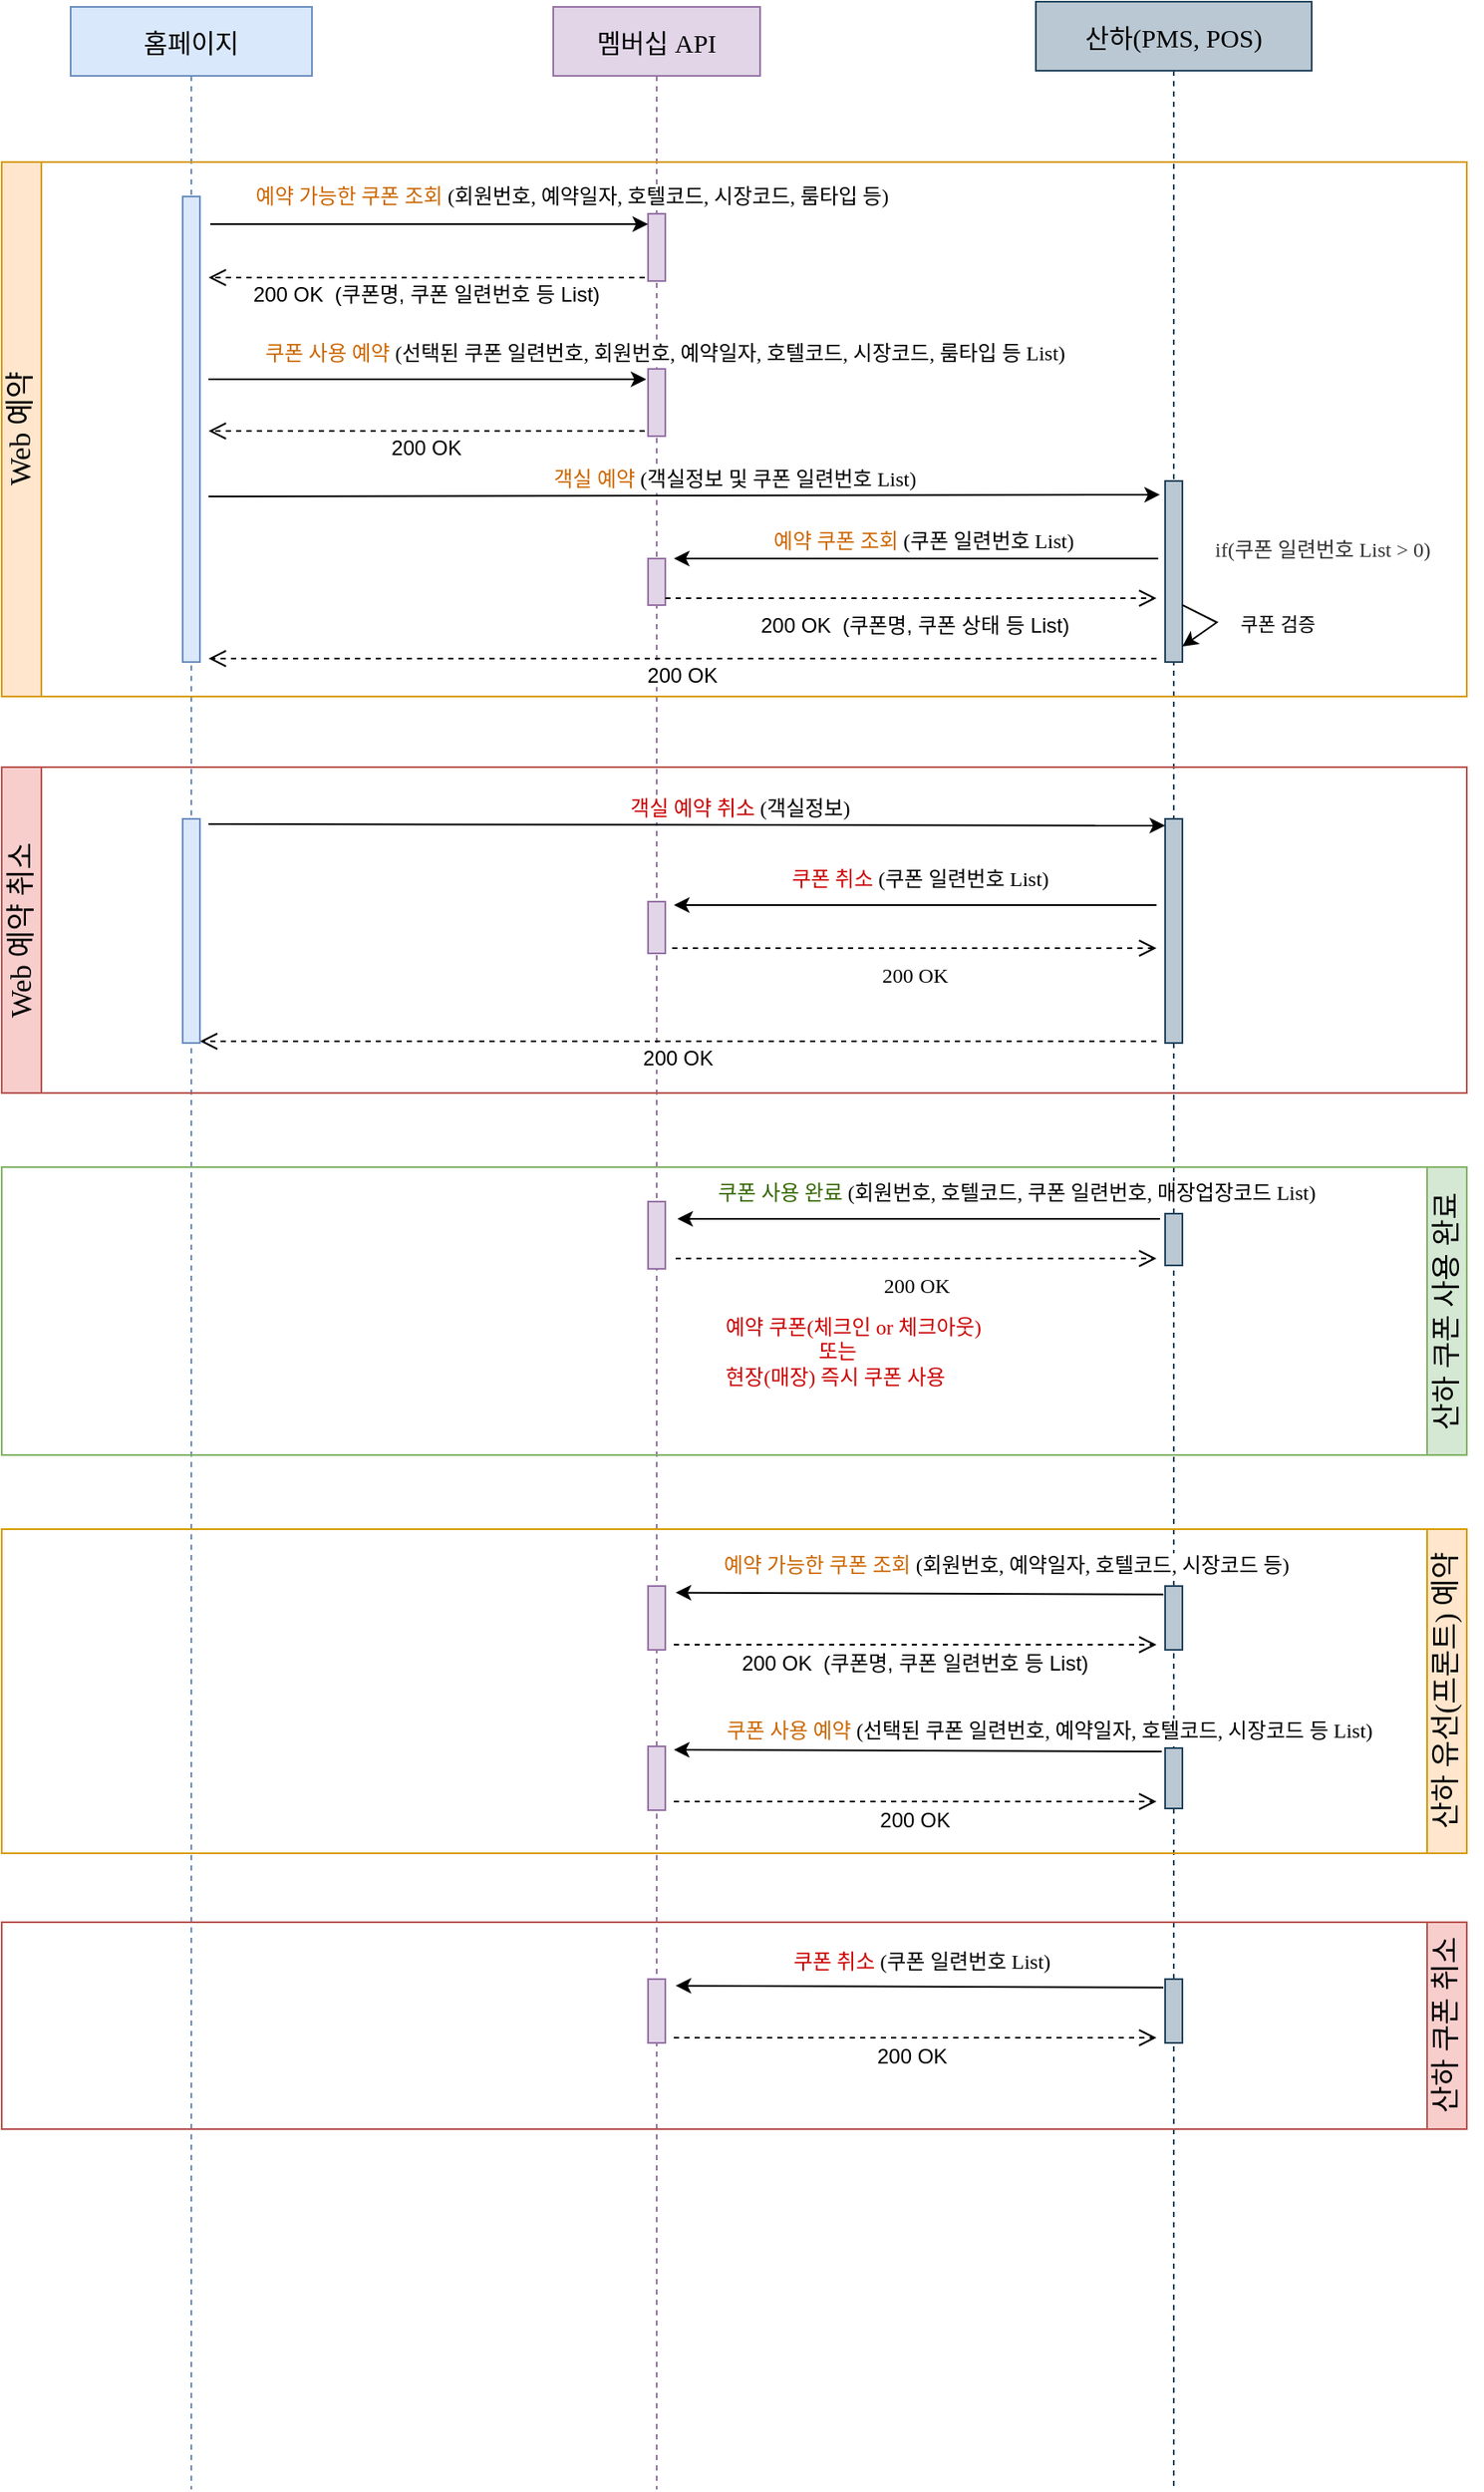 <mxfile version="20.8.13" type="github">
  <diagram name="페이지-1" id="i2_iW8WWWB51VXID4rfu">
    <mxGraphModel dx="1434" dy="804" grid="1" gridSize="10" guides="1" tooltips="1" connect="1" arrows="1" fold="1" page="1" pageScale="1" pageWidth="1654" pageHeight="2336" math="0" shadow="0">
      <root>
        <mxCell id="0" />
        <mxCell id="1" parent="0" />
        <mxCell id="uAVWBllw0vdzFXxvWoM9-3" value="멤버십 API" style="shape=umlLifeline;perimeter=lifelinePerimeter;container=1;collapsible=0;recursiveResize=0;rounded=0;shadow=0;strokeWidth=1;fillColor=#e1d5e7;strokeColor=#9673a6;size=40;fontFamily=Verdana;fontSize=15;" vertex="1" parent="1">
          <mxGeometry x="320" y="80" width="120" height="1440" as="geometry" />
        </mxCell>
        <mxCell id="uAVWBllw0vdzFXxvWoM9-4" value="" style="points=[];perimeter=orthogonalPerimeter;rounded=0;shadow=0;strokeWidth=1;fillColor=#e1d5e7;strokeColor=#9673a6;" vertex="1" parent="uAVWBllw0vdzFXxvWoM9-3">
          <mxGeometry x="55" y="210" width="10" height="39" as="geometry" />
        </mxCell>
        <mxCell id="uAVWBllw0vdzFXxvWoM9-24" value="" style="points=[];perimeter=orthogonalPerimeter;rounded=0;shadow=0;strokeWidth=1;fillColor=#e1d5e7;strokeColor=#9673a6;" vertex="1" parent="uAVWBllw0vdzFXxvWoM9-3">
          <mxGeometry x="55" y="519" width="10" height="30" as="geometry" />
        </mxCell>
        <mxCell id="uAVWBllw0vdzFXxvWoM9-6" value="홈페이지" style="shape=umlLifeline;perimeter=lifelinePerimeter;container=1;collapsible=0;recursiveResize=0;rounded=0;shadow=0;strokeWidth=1;fillColor=#dae8fc;strokeColor=#6c8ebf;fontFamily=Verdana;fontSize=15;" vertex="1" parent="1">
          <mxGeometry x="40" y="80" width="140" height="1440" as="geometry" />
        </mxCell>
        <mxCell id="uAVWBllw0vdzFXxvWoM9-31" value="" style="points=[];perimeter=orthogonalPerimeter;rounded=0;shadow=0;strokeWidth=1;fillColor=#dae8fc;strokeColor=#6c8ebf;" vertex="1" parent="1">
          <mxGeometry x="105" y="190" width="10" height="270" as="geometry" />
        </mxCell>
        <mxCell id="uAVWBllw0vdzFXxvWoM9-9" value="산하(PMS, POS)" style="shape=umlLifeline;perimeter=lifelinePerimeter;container=1;collapsible=0;recursiveResize=0;rounded=0;shadow=0;strokeWidth=1;fillColor=#bac8d3;strokeColor=#23445d;fontFamily=Verdana;fontSize=15;" vertex="1" parent="1">
          <mxGeometry x="600" y="77" width="160" height="1443" as="geometry" />
        </mxCell>
        <mxCell id="uAVWBllw0vdzFXxvWoM9-14" value="" style="endArrow=classic;html=1;rounded=0;entryX=-0.1;entryY=0.154;entryDx=0;entryDy=0;entryPerimeter=0;" edge="1" parent="1" target="uAVWBllw0vdzFXxvWoM9-4">
          <mxGeometry width="50" height="50" relative="1" as="geometry">
            <mxPoint x="120" y="296" as="sourcePoint" />
            <mxPoint x="340" y="296" as="targetPoint" />
          </mxGeometry>
        </mxCell>
        <mxCell id="uAVWBllw0vdzFXxvWoM9-17" value="&lt;font color=&quot;#cc6600&quot;&gt;쿠폰 사용 예약&lt;/font&gt; (선택된 쿠폰 일련번호, 회원번호, 예약일자, 호텔코드, 시장코드, 룸타입 등 List)&amp;nbsp;" style="edgeLabel;html=1;align=center;verticalAlign=middle;resizable=0;points=[];fontFamily=Verdana;fontSize=12;" vertex="1" connectable="0" parent="uAVWBllw0vdzFXxvWoM9-14">
          <mxGeometry x="0.45" y="2" relative="1" as="geometry">
            <mxPoint x="82" y="-13" as="offset" />
          </mxGeometry>
        </mxCell>
        <mxCell id="uAVWBllw0vdzFXxvWoM9-16" value="200 OK" style="verticalAlign=bottom;endArrow=open;dashed=1;endSize=8;shadow=0;strokeWidth=1;fontSize=12;exitX=-0.2;exitY=0.769;exitDx=0;exitDy=0;exitPerimeter=0;" edge="1" parent="1">
          <mxGeometry y="19" relative="1" as="geometry">
            <mxPoint x="120" y="326" as="targetPoint" />
            <mxPoint x="373" y="325.991" as="sourcePoint" />
            <mxPoint as="offset" />
          </mxGeometry>
        </mxCell>
        <mxCell id="uAVWBllw0vdzFXxvWoM9-21" value="" style="endArrow=classic;html=1;rounded=0;entryX=-0.3;entryY=0.133;entryDx=0;entryDy=0;entryPerimeter=0;" edge="1" parent="1">
          <mxGeometry width="50" height="50" relative="1" as="geometry">
            <mxPoint x="120" y="364" as="sourcePoint" />
            <mxPoint x="672" y="362.965" as="targetPoint" />
          </mxGeometry>
        </mxCell>
        <mxCell id="uAVWBllw0vdzFXxvWoM9-22" value="&lt;font color=&quot;#cc6600&quot;&gt;객실 예약&lt;/font&gt; (객실정보 및 쿠폰 일련번호 List)" style="edgeLabel;html=1;align=center;verticalAlign=middle;resizable=0;points=[];fontFamily=Verdana;fontSize=12;" vertex="1" connectable="0" parent="uAVWBllw0vdzFXxvWoM9-21">
          <mxGeometry x="0.45" y="2" relative="1" as="geometry">
            <mxPoint x="-95" y="-8" as="offset" />
          </mxGeometry>
        </mxCell>
        <mxCell id="uAVWBllw0vdzFXxvWoM9-23" value="200 OK" style="verticalAlign=bottom;endArrow=open;dashed=1;endSize=8;shadow=0;strokeWidth=1;fontSize=12;" edge="1" parent="1">
          <mxGeometry y="19" relative="1" as="geometry">
            <mxPoint x="120" y="458" as="targetPoint" />
            <mxPoint x="670" y="458" as="sourcePoint" />
            <mxPoint as="offset" />
          </mxGeometry>
        </mxCell>
        <mxCell id="uAVWBllw0vdzFXxvWoM9-26" value="Web 예약" style="swimlane;horizontal=0;whiteSpace=wrap;html=1;startSize=23;fillColor=#ffe6cc;strokeColor=#d79b00;fontFamily=Verdana;fontSize=17;fontStyle=0" vertex="1" parent="1">
          <mxGeometry y="170" width="850" height="310" as="geometry" />
        </mxCell>
        <mxCell id="uAVWBllw0vdzFXxvWoM9-20" value="" style="points=[];perimeter=orthogonalPerimeter;rounded=0;shadow=0;strokeWidth=1;fillColor=#bac8d3;strokeColor=#23445d;" vertex="1" parent="uAVWBllw0vdzFXxvWoM9-26">
          <mxGeometry x="675" y="185" width="10" height="105" as="geometry" />
        </mxCell>
        <mxCell id="uAVWBllw0vdzFXxvWoM9-55" value="" style="points=[];perimeter=orthogonalPerimeter;rounded=0;shadow=0;strokeWidth=1;fillColor=#e1d5e7;strokeColor=#9673a6;" vertex="1" parent="uAVWBllw0vdzFXxvWoM9-26">
          <mxGeometry x="375" y="30" width="10" height="39" as="geometry" />
        </mxCell>
        <mxCell id="uAVWBllw0vdzFXxvWoM9-56" value="" style="endArrow=classic;html=1;rounded=0;entryX=-0.1;entryY=0.154;entryDx=0;entryDy=0;entryPerimeter=0;" edge="1" parent="uAVWBllw0vdzFXxvWoM9-26">
          <mxGeometry width="50" height="50" relative="1" as="geometry">
            <mxPoint x="121" y="36" as="sourcePoint" />
            <mxPoint x="375" y="36.006" as="targetPoint" />
          </mxGeometry>
        </mxCell>
        <mxCell id="uAVWBllw0vdzFXxvWoM9-57" value="&lt;font color=&quot;#cc6600&quot;&gt;예약 가능한 쿠폰 조회&lt;/font&gt; (회원번호, 예약일자, 호텔코드, 시장코드, 룸타입 등)&amp;nbsp;" style="edgeLabel;html=1;align=center;verticalAlign=middle;resizable=0;points=[];fontFamily=Verdana;fontSize=12;" vertex="1" connectable="0" parent="uAVWBllw0vdzFXxvWoM9-56">
          <mxGeometry x="0.45" y="2" relative="1" as="geometry">
            <mxPoint x="27" y="-14" as="offset" />
          </mxGeometry>
        </mxCell>
        <mxCell id="uAVWBllw0vdzFXxvWoM9-58" value="200 OK  (쿠폰명, 쿠폰 일련번호 등 List)" style="verticalAlign=bottom;endArrow=open;dashed=1;endSize=8;shadow=0;strokeWidth=1;fontSize=12;exitX=-0.2;exitY=0.769;exitDx=0;exitDy=0;exitPerimeter=0;" edge="1" parent="uAVWBllw0vdzFXxvWoM9-26">
          <mxGeometry y="19" relative="1" as="geometry">
            <mxPoint x="120" y="67" as="targetPoint" />
            <mxPoint x="373" y="66.991" as="sourcePoint" />
            <mxPoint as="offset" />
          </mxGeometry>
        </mxCell>
        <mxCell id="uAVWBllw0vdzFXxvWoM9-59" value="" style="points=[];perimeter=orthogonalPerimeter;rounded=0;shadow=0;strokeWidth=1;fillColor=#e1d5e7;strokeColor=#9673a6;" vertex="1" parent="uAVWBllw0vdzFXxvWoM9-26">
          <mxGeometry x="375" y="230" width="10" height="27" as="geometry" />
        </mxCell>
        <mxCell id="uAVWBllw0vdzFXxvWoM9-5" value="쿠폰 검증" style="endArrow=classic;html=1;rounded=0;exitX=1;exitY=0.714;exitDx=0;exitDy=0;exitPerimeter=0;entryX=1;entryY=0.943;entryDx=0;entryDy=0;entryPerimeter=0;" edge="1" parent="uAVWBllw0vdzFXxvWoM9-26">
          <mxGeometry x="-0.044" y="35" width="50" height="50" relative="1" as="geometry">
            <mxPoint x="685" y="256.97" as="sourcePoint" />
            <mxPoint x="685" y="281.015" as="targetPoint" />
            <Array as="points">
              <mxPoint x="705" y="267" />
            </Array>
            <mxPoint x="15" y="-28" as="offset" />
          </mxGeometry>
        </mxCell>
        <mxCell id="uAVWBllw0vdzFXxvWoM9-32" value="Web 예약 취소" style="swimlane;horizontal=0;whiteSpace=wrap;html=1;startSize=23;fillColor=#f8cecc;strokeColor=#b85450;fontFamily=Verdana;fontSize=17;fontStyle=0" vertex="1" parent="1">
          <mxGeometry y="521" width="850" height="189" as="geometry" />
        </mxCell>
        <mxCell id="uAVWBllw0vdzFXxvWoM9-34" value="" style="points=[];perimeter=orthogonalPerimeter;rounded=0;shadow=0;strokeWidth=1;fillColor=#bac8d3;strokeColor=#23445d;" vertex="1" parent="uAVWBllw0vdzFXxvWoM9-32">
          <mxGeometry x="675" y="30" width="10" height="130" as="geometry" />
        </mxCell>
        <mxCell id="uAVWBllw0vdzFXxvWoM9-35" value="" style="endArrow=classic;html=1;rounded=0;entryX=0;entryY=0.03;entryDx=0;entryDy=0;entryPerimeter=0;" edge="1" parent="uAVWBllw0vdzFXxvWoM9-32" target="uAVWBllw0vdzFXxvWoM9-34">
          <mxGeometry width="50" height="50" relative="1" as="geometry">
            <mxPoint x="120" y="33" as="sourcePoint" />
            <mxPoint x="660" y="33" as="targetPoint" />
          </mxGeometry>
        </mxCell>
        <mxCell id="uAVWBllw0vdzFXxvWoM9-36" value="&lt;font color=&quot;#cc0000&quot;&gt;객실 예약 취소&lt;/font&gt; (객실정보)" style="edgeLabel;html=1;align=center;verticalAlign=middle;resizable=0;points=[];fontFamily=Verdana;fontSize=12;" vertex="1" connectable="0" parent="uAVWBllw0vdzFXxvWoM9-35">
          <mxGeometry x="0.45" y="2" relative="1" as="geometry">
            <mxPoint x="-95" y="-8" as="offset" />
          </mxGeometry>
        </mxCell>
        <mxCell id="uAVWBllw0vdzFXxvWoM9-37" value="200 OK" style="verticalAlign=bottom;endArrow=open;dashed=1;endSize=8;shadow=0;strokeWidth=1;fontSize=12;" edge="1" parent="uAVWBllw0vdzFXxvWoM9-32">
          <mxGeometry y="19" relative="1" as="geometry">
            <mxPoint x="115" y="159" as="targetPoint" />
            <mxPoint x="670" y="159" as="sourcePoint" />
            <mxPoint as="offset" />
          </mxGeometry>
        </mxCell>
        <mxCell id="uAVWBllw0vdzFXxvWoM9-38" value="" style="endArrow=classic;html=1;rounded=0;" edge="1" parent="uAVWBllw0vdzFXxvWoM9-32">
          <mxGeometry width="50" height="50" relative="1" as="geometry">
            <mxPoint x="670" y="80" as="sourcePoint" />
            <mxPoint x="390" y="80" as="targetPoint" />
          </mxGeometry>
        </mxCell>
        <mxCell id="uAVWBllw0vdzFXxvWoM9-39" value="&lt;font color=&quot;#cc0000&quot; style=&quot;font-size: 12px;&quot;&gt;쿠폰 취소&lt;/font&gt; (쿠폰 일련번호 List)&amp;nbsp;" style="edgeLabel;html=1;align=center;verticalAlign=middle;resizable=0;points=[];fontFamily=Verdana;fontSize=12;" vertex="1" connectable="0" parent="uAVWBllw0vdzFXxvWoM9-38">
          <mxGeometry x="0.45" y="2" relative="1" as="geometry">
            <mxPoint x="67" y="-17" as="offset" />
          </mxGeometry>
        </mxCell>
        <mxCell id="uAVWBllw0vdzFXxvWoM9-54" value="" style="points=[];perimeter=orthogonalPerimeter;rounded=0;shadow=0;strokeWidth=1;fillColor=#dae8fc;strokeColor=#6c8ebf;" vertex="1" parent="uAVWBllw0vdzFXxvWoM9-32">
          <mxGeometry x="105" y="30" width="10" height="130" as="geometry" />
        </mxCell>
        <mxCell id="uAVWBllw0vdzFXxvWoM9-40" value="200 OK" style="verticalAlign=bottom;endArrow=open;dashed=1;endSize=8;shadow=0;strokeWidth=1;exitX=1.4;exitY=0.5;exitDx=0;exitDy=0;exitPerimeter=0;fontFamily=Verdana;fontSize=12;" edge="1" parent="1">
          <mxGeometry x="0.004" y="-25" relative="1" as="geometry">
            <mxPoint x="670" y="626" as="targetPoint" />
            <mxPoint x="389" y="626" as="sourcePoint" />
            <mxPoint as="offset" />
          </mxGeometry>
        </mxCell>
        <mxCell id="uAVWBllw0vdzFXxvWoM9-60" value="" style="endArrow=classic;html=1;rounded=0;exitX=-0.4;exitY=0.429;exitDx=0;exitDy=0;exitPerimeter=0;" edge="1" parent="1" source="uAVWBllw0vdzFXxvWoM9-20">
          <mxGeometry width="50" height="50" relative="1" as="geometry">
            <mxPoint x="800" y="390" as="sourcePoint" />
            <mxPoint x="390" y="400" as="targetPoint" />
          </mxGeometry>
        </mxCell>
        <mxCell id="uAVWBllw0vdzFXxvWoM9-61" value="&lt;font color=&quot;#cc6600&quot;&gt;예약 쿠폰 조회&lt;/font&gt; (쿠폰 일련번호 List)&amp;nbsp;" style="edgeLabel;html=1;align=center;verticalAlign=middle;resizable=0;points=[];fontFamily=Verdana;fontSize=12;" vertex="1" connectable="0" parent="uAVWBllw0vdzFXxvWoM9-60">
          <mxGeometry x="0.45" y="2" relative="1" as="geometry">
            <mxPoint x="68" y="-12" as="offset" />
          </mxGeometry>
        </mxCell>
        <mxCell id="uAVWBllw0vdzFXxvWoM9-62" value="200 OK  (쿠폰명, 쿠폰 상태 등 List)" style="verticalAlign=bottom;endArrow=open;dashed=1;endSize=8;shadow=0;strokeWidth=1;fontSize=12;exitX=1;exitY=0.852;exitDx=0;exitDy=0;exitPerimeter=0;" edge="1" parent="1">
          <mxGeometry x="0.018" y="-25" relative="1" as="geometry">
            <mxPoint x="670" y="423" as="targetPoint" />
            <mxPoint x="385" y="423.004" as="sourcePoint" />
            <mxPoint as="offset" />
          </mxGeometry>
        </mxCell>
        <mxCell id="uAVWBllw0vdzFXxvWoM9-63" value="산하 쿠폰 사용 완료" style="swimlane;horizontal=0;whiteSpace=wrap;html=1;startSize=23;fillColor=#d5e8d4;strokeColor=#82b366;fontFamily=Verdana;fontSize=17;fontStyle=0;direction=west;" vertex="1" parent="1">
          <mxGeometry y="753" width="850" height="167" as="geometry" />
        </mxCell>
        <mxCell id="uAVWBllw0vdzFXxvWoM9-64" value="" style="points=[];perimeter=orthogonalPerimeter;rounded=0;shadow=0;strokeWidth=1;fillColor=#bac8d3;strokeColor=#23445d;" vertex="1" parent="uAVWBllw0vdzFXxvWoM9-63">
          <mxGeometry x="675" y="27" width="10" height="30" as="geometry" />
        </mxCell>
        <mxCell id="uAVWBllw0vdzFXxvWoM9-65" value="" style="points=[];perimeter=orthogonalPerimeter;rounded=0;shadow=0;strokeWidth=1;fillColor=#e1d5e7;strokeColor=#9673a6;" vertex="1" parent="uAVWBllw0vdzFXxvWoM9-63">
          <mxGeometry x="375" y="20" width="10" height="39" as="geometry" />
        </mxCell>
        <mxCell id="uAVWBllw0vdzFXxvWoM9-66" value="" style="endArrow=classic;html=1;rounded=0;exitX=0;exitY=0.76;exitDx=0;exitDy=0;exitPerimeter=0;" edge="1" parent="uAVWBllw0vdzFXxvWoM9-63">
          <mxGeometry width="50" height="50" relative="1" as="geometry">
            <mxPoint x="672" y="30" as="sourcePoint" />
            <mxPoint x="392" y="30" as="targetPoint" />
          </mxGeometry>
        </mxCell>
        <mxCell id="uAVWBllw0vdzFXxvWoM9-67" value="&lt;font color=&quot;#336600&quot; style=&quot;font-size: 12px;&quot;&gt;쿠폰 사용 완료&lt;/font&gt;&lt;font color=&quot;#cc0000&quot; style=&quot;font-size: 12px;&quot;&gt;&amp;nbsp;&lt;/font&gt;(회원번호, 호텔코드, 쿠폰 일련번호, 매장업장코드 List)&amp;nbsp;" style="edgeLabel;html=1;align=center;verticalAlign=middle;resizable=0;points=[];fontFamily=Verdana;fontSize=12;" vertex="1" connectable="0" parent="uAVWBllw0vdzFXxvWoM9-66">
          <mxGeometry x="0.45" y="2" relative="1" as="geometry">
            <mxPoint x="121" y="-17" as="offset" />
          </mxGeometry>
        </mxCell>
        <mxCell id="uAVWBllw0vdzFXxvWoM9-68" value="200 OK" style="verticalAlign=bottom;endArrow=open;dashed=1;endSize=8;shadow=0;strokeWidth=1;exitX=1.4;exitY=0.5;exitDx=0;exitDy=0;exitPerimeter=0;fontFamily=Verdana;fontSize=12;" edge="1" parent="uAVWBllw0vdzFXxvWoM9-63">
          <mxGeometry x="0.004" y="-25" relative="1" as="geometry">
            <mxPoint x="670" y="53" as="targetPoint" />
            <mxPoint x="391" y="53" as="sourcePoint" />
            <mxPoint as="offset" />
          </mxGeometry>
        </mxCell>
        <mxCell id="uAVWBllw0vdzFXxvWoM9-69" value="예약 쿠폰(체크인 or 체크아웃)&lt;br&gt;&amp;nbsp; &amp;nbsp; &amp;nbsp; &amp;nbsp; &amp;nbsp; &amp;nbsp; &amp;nbsp; &amp;nbsp; &amp;nbsp; 또는&amp;nbsp;&lt;br&gt;현장(매장) 즉시 쿠폰 사용" style="text;html=1;strokeColor=none;fillColor=none;align=left;verticalAlign=middle;whiteSpace=wrap;rounded=0;fontSize=12;fontFamily=Verdana;fontColor=#CC0000;" vertex="1" parent="uAVWBllw0vdzFXxvWoM9-63">
          <mxGeometry x="418" y="82" width="233" height="50" as="geometry" />
        </mxCell>
        <mxCell id="uAVWBllw0vdzFXxvWoM9-80" value="산하 유선(프론트) 예약" style="swimlane;horizontal=0;whiteSpace=wrap;html=1;startSize=23;fillColor=#ffe6cc;strokeColor=#d79b00;fontFamily=Verdana;fontSize=17;fontStyle=0;direction=west;" vertex="1" parent="1">
          <mxGeometry y="963" width="850" height="188" as="geometry" />
        </mxCell>
        <mxCell id="uAVWBllw0vdzFXxvWoM9-81" value="" style="points=[];perimeter=orthogonalPerimeter;rounded=0;shadow=0;strokeWidth=1;fillColor=#bac8d3;strokeColor=#23445d;" vertex="1" parent="uAVWBllw0vdzFXxvWoM9-80">
          <mxGeometry x="675" y="33" width="10" height="37" as="geometry" />
        </mxCell>
        <mxCell id="uAVWBllw0vdzFXxvWoM9-82" value="" style="points=[];perimeter=orthogonalPerimeter;rounded=0;shadow=0;strokeWidth=1;fillColor=#e1d5e7;strokeColor=#9673a6;" vertex="1" parent="uAVWBllw0vdzFXxvWoM9-80">
          <mxGeometry x="375" y="33" width="10" height="37" as="geometry" />
        </mxCell>
        <mxCell id="uAVWBllw0vdzFXxvWoM9-83" value="" style="endArrow=classic;html=1;rounded=0;exitX=-0.1;exitY=0.133;exitDx=0;exitDy=0;exitPerimeter=0;entryX=1.6;entryY=0.103;entryDx=0;entryDy=0;entryPerimeter=0;" edge="1" parent="uAVWBllw0vdzFXxvWoM9-80" source="uAVWBllw0vdzFXxvWoM9-81" target="uAVWBllw0vdzFXxvWoM9-82">
          <mxGeometry width="50" height="50" relative="1" as="geometry">
            <mxPoint x="397" y="47.5" as="sourcePoint" />
            <mxPoint x="420" y="111" as="targetPoint" />
          </mxGeometry>
        </mxCell>
        <mxCell id="uAVWBllw0vdzFXxvWoM9-84" value="&lt;font color=&quot;#cc6600&quot;&gt;예약 가능한 쿠폰 조회&lt;/font&gt; (회원번호, 예약일자, 호텔코드, 시장코드 등)&amp;nbsp;" style="edgeLabel;html=1;align=center;verticalAlign=middle;resizable=0;points=[];fontFamily=Verdana;fontSize=12;" vertex="1" connectable="0" parent="uAVWBllw0vdzFXxvWoM9-83">
          <mxGeometry x="0.45" y="2" relative="1" as="geometry">
            <mxPoint x="115" y="-18" as="offset" />
          </mxGeometry>
        </mxCell>
        <mxCell id="uAVWBllw0vdzFXxvWoM9-90" value="200 OK  (쿠폰명, 쿠폰 일련번호 등 List)" style="verticalAlign=bottom;endArrow=open;dashed=1;endSize=8;shadow=0;strokeWidth=1;fontSize=12;" edge="1" parent="uAVWBllw0vdzFXxvWoM9-80">
          <mxGeometry y="-20" relative="1" as="geometry">
            <mxPoint x="670" y="67" as="targetPoint" />
            <mxPoint x="390" y="67" as="sourcePoint" />
            <mxPoint as="offset" />
          </mxGeometry>
        </mxCell>
        <mxCell id="uAVWBllw0vdzFXxvWoM9-92" value="" style="points=[];perimeter=orthogonalPerimeter;rounded=0;shadow=0;strokeWidth=1;fillColor=#e1d5e7;strokeColor=#9673a6;" vertex="1" parent="uAVWBllw0vdzFXxvWoM9-80">
          <mxGeometry x="375" y="126" width="10" height="37" as="geometry" />
        </mxCell>
        <mxCell id="uAVWBllw0vdzFXxvWoM9-93" value="" style="endArrow=classic;html=1;rounded=0;exitX=-0.2;exitY=0.057;exitDx=0;exitDy=0;exitPerimeter=0;" edge="1" parent="uAVWBllw0vdzFXxvWoM9-80" source="uAVWBllw0vdzFXxvWoM9-96">
          <mxGeometry width="50" height="50" relative="1" as="geometry">
            <mxPoint x="665" y="128" as="sourcePoint" />
            <mxPoint x="390" y="128" as="targetPoint" />
          </mxGeometry>
        </mxCell>
        <mxCell id="uAVWBllw0vdzFXxvWoM9-94" value="&lt;font style=&quot;border-color: var(--border-color);&quot; color=&quot;#cc6600&quot;&gt;쿠폰 사용 예약&lt;/font&gt;&amp;nbsp;(선택된 쿠폰 일련번호, 예약일자, 호텔코드, 시장코드 등 List)&amp;nbsp;" style="edgeLabel;html=1;align=center;verticalAlign=middle;resizable=0;points=[];fontFamily=Verdana;fontSize=12;" vertex="1" connectable="0" parent="uAVWBllw0vdzFXxvWoM9-93">
          <mxGeometry x="0.45" y="2" relative="1" as="geometry">
            <mxPoint x="141" y="-14" as="offset" />
          </mxGeometry>
        </mxCell>
        <mxCell id="uAVWBllw0vdzFXxvWoM9-95" value="200 OK" style="verticalAlign=bottom;endArrow=open;dashed=1;endSize=8;shadow=0;strokeWidth=1;fontSize=12;" edge="1" parent="uAVWBllw0vdzFXxvWoM9-80">
          <mxGeometry y="-20" relative="1" as="geometry">
            <mxPoint x="670" y="158" as="targetPoint" />
            <mxPoint x="390" y="158" as="sourcePoint" />
            <mxPoint as="offset" />
          </mxGeometry>
        </mxCell>
        <mxCell id="uAVWBllw0vdzFXxvWoM9-96" value="" style="points=[];perimeter=orthogonalPerimeter;rounded=0;shadow=0;strokeWidth=1;fillColor=#bac8d3;strokeColor=#23445d;" vertex="1" parent="uAVWBllw0vdzFXxvWoM9-80">
          <mxGeometry x="675" y="127" width="10" height="35" as="geometry" />
        </mxCell>
        <mxCell id="uAVWBllw0vdzFXxvWoM9-91" value="&lt;font color=&quot;#333333&quot;&gt;if(쿠폰 일련번호 List &amp;gt; 0)&lt;/font&gt;" style="text;html=1;strokeColor=none;fillColor=none;align=center;verticalAlign=middle;whiteSpace=wrap;rounded=0;fontSize=12;fontFamily=Verdana;fontColor=#CC0000;" vertex="1" parent="1">
          <mxGeometry x="674" y="380" width="185" height="30" as="geometry" />
        </mxCell>
        <mxCell id="uAVWBllw0vdzFXxvWoM9-97" value="산하 쿠폰 취소" style="swimlane;horizontal=0;whiteSpace=wrap;html=1;startSize=23;fillColor=#f8cecc;strokeColor=#b85450;fontFamily=Verdana;fontSize=17;fontStyle=0;direction=west;" vertex="1" parent="1">
          <mxGeometry y="1191" width="850" height="120" as="geometry" />
        </mxCell>
        <mxCell id="uAVWBllw0vdzFXxvWoM9-98" value="" style="points=[];perimeter=orthogonalPerimeter;rounded=0;shadow=0;strokeWidth=1;fillColor=#bac8d3;strokeColor=#23445d;" vertex="1" parent="uAVWBllw0vdzFXxvWoM9-97">
          <mxGeometry x="675" y="33" width="10" height="37" as="geometry" />
        </mxCell>
        <mxCell id="uAVWBllw0vdzFXxvWoM9-99" value="" style="points=[];perimeter=orthogonalPerimeter;rounded=0;shadow=0;strokeWidth=1;fillColor=#e1d5e7;strokeColor=#9673a6;" vertex="1" parent="uAVWBllw0vdzFXxvWoM9-97">
          <mxGeometry x="375" y="33" width="10" height="37" as="geometry" />
        </mxCell>
        <mxCell id="uAVWBllw0vdzFXxvWoM9-100" value="" style="endArrow=classic;html=1;rounded=0;exitX=-0.1;exitY=0.133;exitDx=0;exitDy=0;exitPerimeter=0;entryX=1.6;entryY=0.103;entryDx=0;entryDy=0;entryPerimeter=0;" edge="1" parent="uAVWBllw0vdzFXxvWoM9-97" source="uAVWBllw0vdzFXxvWoM9-98" target="uAVWBllw0vdzFXxvWoM9-99">
          <mxGeometry width="50" height="50" relative="1" as="geometry">
            <mxPoint x="397" y="47.5" as="sourcePoint" />
            <mxPoint x="420" y="111" as="targetPoint" />
          </mxGeometry>
        </mxCell>
        <mxCell id="uAVWBllw0vdzFXxvWoM9-101" value="&lt;font style=&quot;border-color: var(--border-color);&quot; color=&quot;#cc0000&quot;&gt;쿠폰 취소&lt;/font&gt;&amp;nbsp;(쿠폰 일련번호 List)&amp;nbsp;" style="edgeLabel;html=1;align=center;verticalAlign=middle;resizable=0;points=[];fontFamily=Verdana;fontSize=12;" vertex="1" connectable="0" parent="uAVWBllw0vdzFXxvWoM9-100">
          <mxGeometry x="0.45" y="2" relative="1" as="geometry">
            <mxPoint x="66" y="-16" as="offset" />
          </mxGeometry>
        </mxCell>
        <mxCell id="uAVWBllw0vdzFXxvWoM9-102" value="200 OK " style="verticalAlign=bottom;endArrow=open;dashed=1;endSize=8;shadow=0;strokeWidth=1;fontSize=12;" edge="1" parent="uAVWBllw0vdzFXxvWoM9-97">
          <mxGeometry y="-20" relative="1" as="geometry">
            <mxPoint x="670" y="67" as="targetPoint" />
            <mxPoint x="390" y="67" as="sourcePoint" />
            <mxPoint as="offset" />
          </mxGeometry>
        </mxCell>
      </root>
    </mxGraphModel>
  </diagram>
</mxfile>
